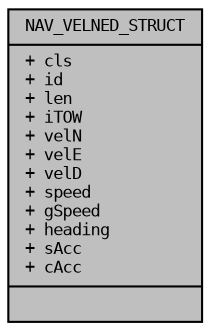 digraph "NAV_VELNED_STRUCT"
{
  bgcolor="transparent";
  edge [fontname="DejaVuSansMono",fontsize="8",labelfontname="DejaVuSansMono",labelfontsize="8"];
  node [fontname="DejaVuSansMono",fontsize="8",shape=record];
  Node1 [label="{NAV_VELNED_STRUCT\n|+ cls\l+ id\l+ len\l+ iTOW\l+ velN\l+ velE\l+ velD\l+ speed\l+ gSpeed\l+ heading\l+ sAcc\l+ cAcc\l|}",height=0.2,width=0.4,color="black", fillcolor="grey75", style="filled", fontcolor="black"];
}
